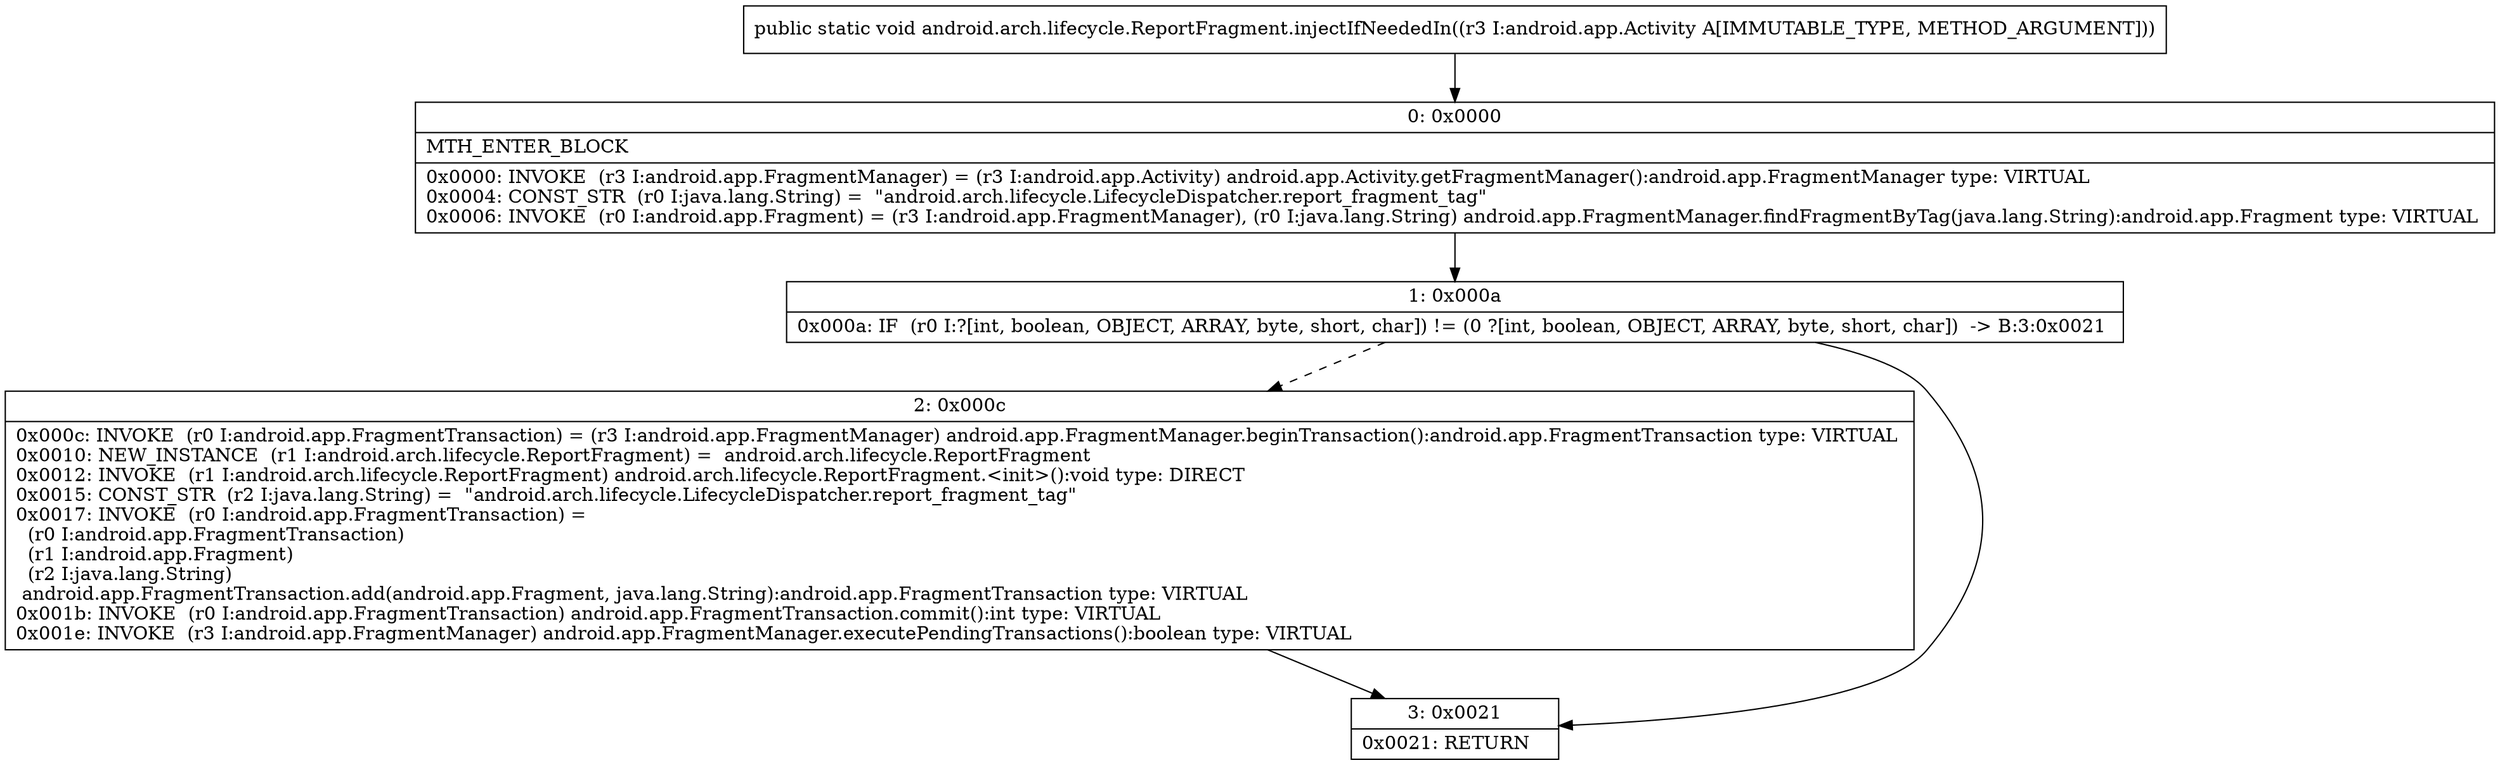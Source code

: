 digraph "CFG forandroid.arch.lifecycle.ReportFragment.injectIfNeededIn(Landroid\/app\/Activity;)V" {
Node_0 [shape=record,label="{0\:\ 0x0000|MTH_ENTER_BLOCK\l|0x0000: INVOKE  (r3 I:android.app.FragmentManager) = (r3 I:android.app.Activity) android.app.Activity.getFragmentManager():android.app.FragmentManager type: VIRTUAL \l0x0004: CONST_STR  (r0 I:java.lang.String) =  \"android.arch.lifecycle.LifecycleDispatcher.report_fragment_tag\" \l0x0006: INVOKE  (r0 I:android.app.Fragment) = (r3 I:android.app.FragmentManager), (r0 I:java.lang.String) android.app.FragmentManager.findFragmentByTag(java.lang.String):android.app.Fragment type: VIRTUAL \l}"];
Node_1 [shape=record,label="{1\:\ 0x000a|0x000a: IF  (r0 I:?[int, boolean, OBJECT, ARRAY, byte, short, char]) != (0 ?[int, boolean, OBJECT, ARRAY, byte, short, char])  \-\> B:3:0x0021 \l}"];
Node_2 [shape=record,label="{2\:\ 0x000c|0x000c: INVOKE  (r0 I:android.app.FragmentTransaction) = (r3 I:android.app.FragmentManager) android.app.FragmentManager.beginTransaction():android.app.FragmentTransaction type: VIRTUAL \l0x0010: NEW_INSTANCE  (r1 I:android.arch.lifecycle.ReportFragment) =  android.arch.lifecycle.ReportFragment \l0x0012: INVOKE  (r1 I:android.arch.lifecycle.ReportFragment) android.arch.lifecycle.ReportFragment.\<init\>():void type: DIRECT \l0x0015: CONST_STR  (r2 I:java.lang.String) =  \"android.arch.lifecycle.LifecycleDispatcher.report_fragment_tag\" \l0x0017: INVOKE  (r0 I:android.app.FragmentTransaction) = \l  (r0 I:android.app.FragmentTransaction)\l  (r1 I:android.app.Fragment)\l  (r2 I:java.lang.String)\l android.app.FragmentTransaction.add(android.app.Fragment, java.lang.String):android.app.FragmentTransaction type: VIRTUAL \l0x001b: INVOKE  (r0 I:android.app.FragmentTransaction) android.app.FragmentTransaction.commit():int type: VIRTUAL \l0x001e: INVOKE  (r3 I:android.app.FragmentManager) android.app.FragmentManager.executePendingTransactions():boolean type: VIRTUAL \l}"];
Node_3 [shape=record,label="{3\:\ 0x0021|0x0021: RETURN   \l}"];
MethodNode[shape=record,label="{public static void android.arch.lifecycle.ReportFragment.injectIfNeededIn((r3 I:android.app.Activity A[IMMUTABLE_TYPE, METHOD_ARGUMENT])) }"];
MethodNode -> Node_0;
Node_0 -> Node_1;
Node_1 -> Node_2[style=dashed];
Node_1 -> Node_3;
Node_2 -> Node_3;
}

